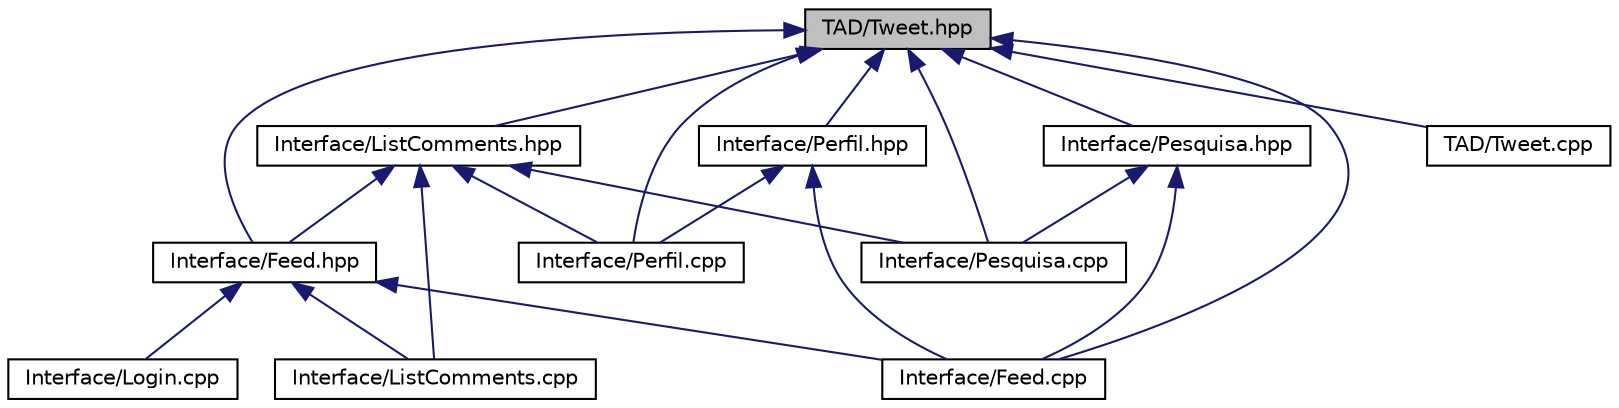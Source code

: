 digraph "TAD/Tweet.hpp"
{
  edge [fontname="Helvetica",fontsize="10",labelfontname="Helvetica",labelfontsize="10"];
  node [fontname="Helvetica",fontsize="10",shape=record];
  Node12 [label="TAD/Tweet.hpp",height=0.2,width=0.4,color="black", fillcolor="grey75", style="filled", fontcolor="black"];
  Node12 -> Node13 [dir="back",color="midnightblue",fontsize="10",style="solid"];
  Node13 [label="Interface/ListComments.hpp",height=0.2,width=0.4,color="black", fillcolor="white", style="filled",URL="$_list_comments_8hpp.html"];
  Node13 -> Node14 [dir="back",color="midnightblue",fontsize="10",style="solid"];
  Node14 [label="Interface/Feed.hpp",height=0.2,width=0.4,color="black", fillcolor="white", style="filled",URL="$_feed_8hpp.html"];
  Node14 -> Node15 [dir="back",color="midnightblue",fontsize="10",style="solid"];
  Node15 [label="Interface/Feed.cpp",height=0.2,width=0.4,color="black", fillcolor="white", style="filled",URL="$_feed_8cpp.html"];
  Node14 -> Node16 [dir="back",color="midnightblue",fontsize="10",style="solid"];
  Node16 [label="Interface/ListComments.cpp",height=0.2,width=0.4,color="black", fillcolor="white", style="filled",URL="$_list_comments_8cpp.html"];
  Node14 -> Node17 [dir="back",color="midnightblue",fontsize="10",style="solid"];
  Node17 [label="Interface/Login.cpp",height=0.2,width=0.4,color="black", fillcolor="white", style="filled",URL="$_login_8cpp.html"];
  Node13 -> Node16 [dir="back",color="midnightblue",fontsize="10",style="solid"];
  Node13 -> Node18 [dir="back",color="midnightblue",fontsize="10",style="solid"];
  Node18 [label="Interface/Perfil.cpp",height=0.2,width=0.4,color="black", fillcolor="white", style="filled",URL="$_perfil_8cpp.html"];
  Node13 -> Node19 [dir="back",color="midnightblue",fontsize="10",style="solid"];
  Node19 [label="Interface/Pesquisa.cpp",height=0.2,width=0.4,color="black", fillcolor="white", style="filled",URL="$_pesquisa_8cpp.html"];
  Node12 -> Node14 [dir="back",color="midnightblue",fontsize="10",style="solid"];
  Node12 -> Node15 [dir="back",color="midnightblue",fontsize="10",style="solid"];
  Node12 -> Node20 [dir="back",color="midnightblue",fontsize="10",style="solid"];
  Node20 [label="Interface/Perfil.hpp",height=0.2,width=0.4,color="black", fillcolor="white", style="filled",URL="$_perfil_8hpp.html"];
  Node20 -> Node15 [dir="back",color="midnightblue",fontsize="10",style="solid"];
  Node20 -> Node18 [dir="back",color="midnightblue",fontsize="10",style="solid"];
  Node12 -> Node21 [dir="back",color="midnightblue",fontsize="10",style="solid"];
  Node21 [label="Interface/Pesquisa.hpp",height=0.2,width=0.4,color="black", fillcolor="white", style="filled",URL="$_pesquisa_8hpp.html"];
  Node21 -> Node15 [dir="back",color="midnightblue",fontsize="10",style="solid"];
  Node21 -> Node19 [dir="back",color="midnightblue",fontsize="10",style="solid"];
  Node12 -> Node18 [dir="back",color="midnightblue",fontsize="10",style="solid"];
  Node12 -> Node19 [dir="back",color="midnightblue",fontsize="10",style="solid"];
  Node12 -> Node22 [dir="back",color="midnightblue",fontsize="10",style="solid"];
  Node22 [label="TAD/Tweet.cpp",height=0.2,width=0.4,color="black", fillcolor="white", style="filled",URL="$_tweet_8cpp.html"];
}
